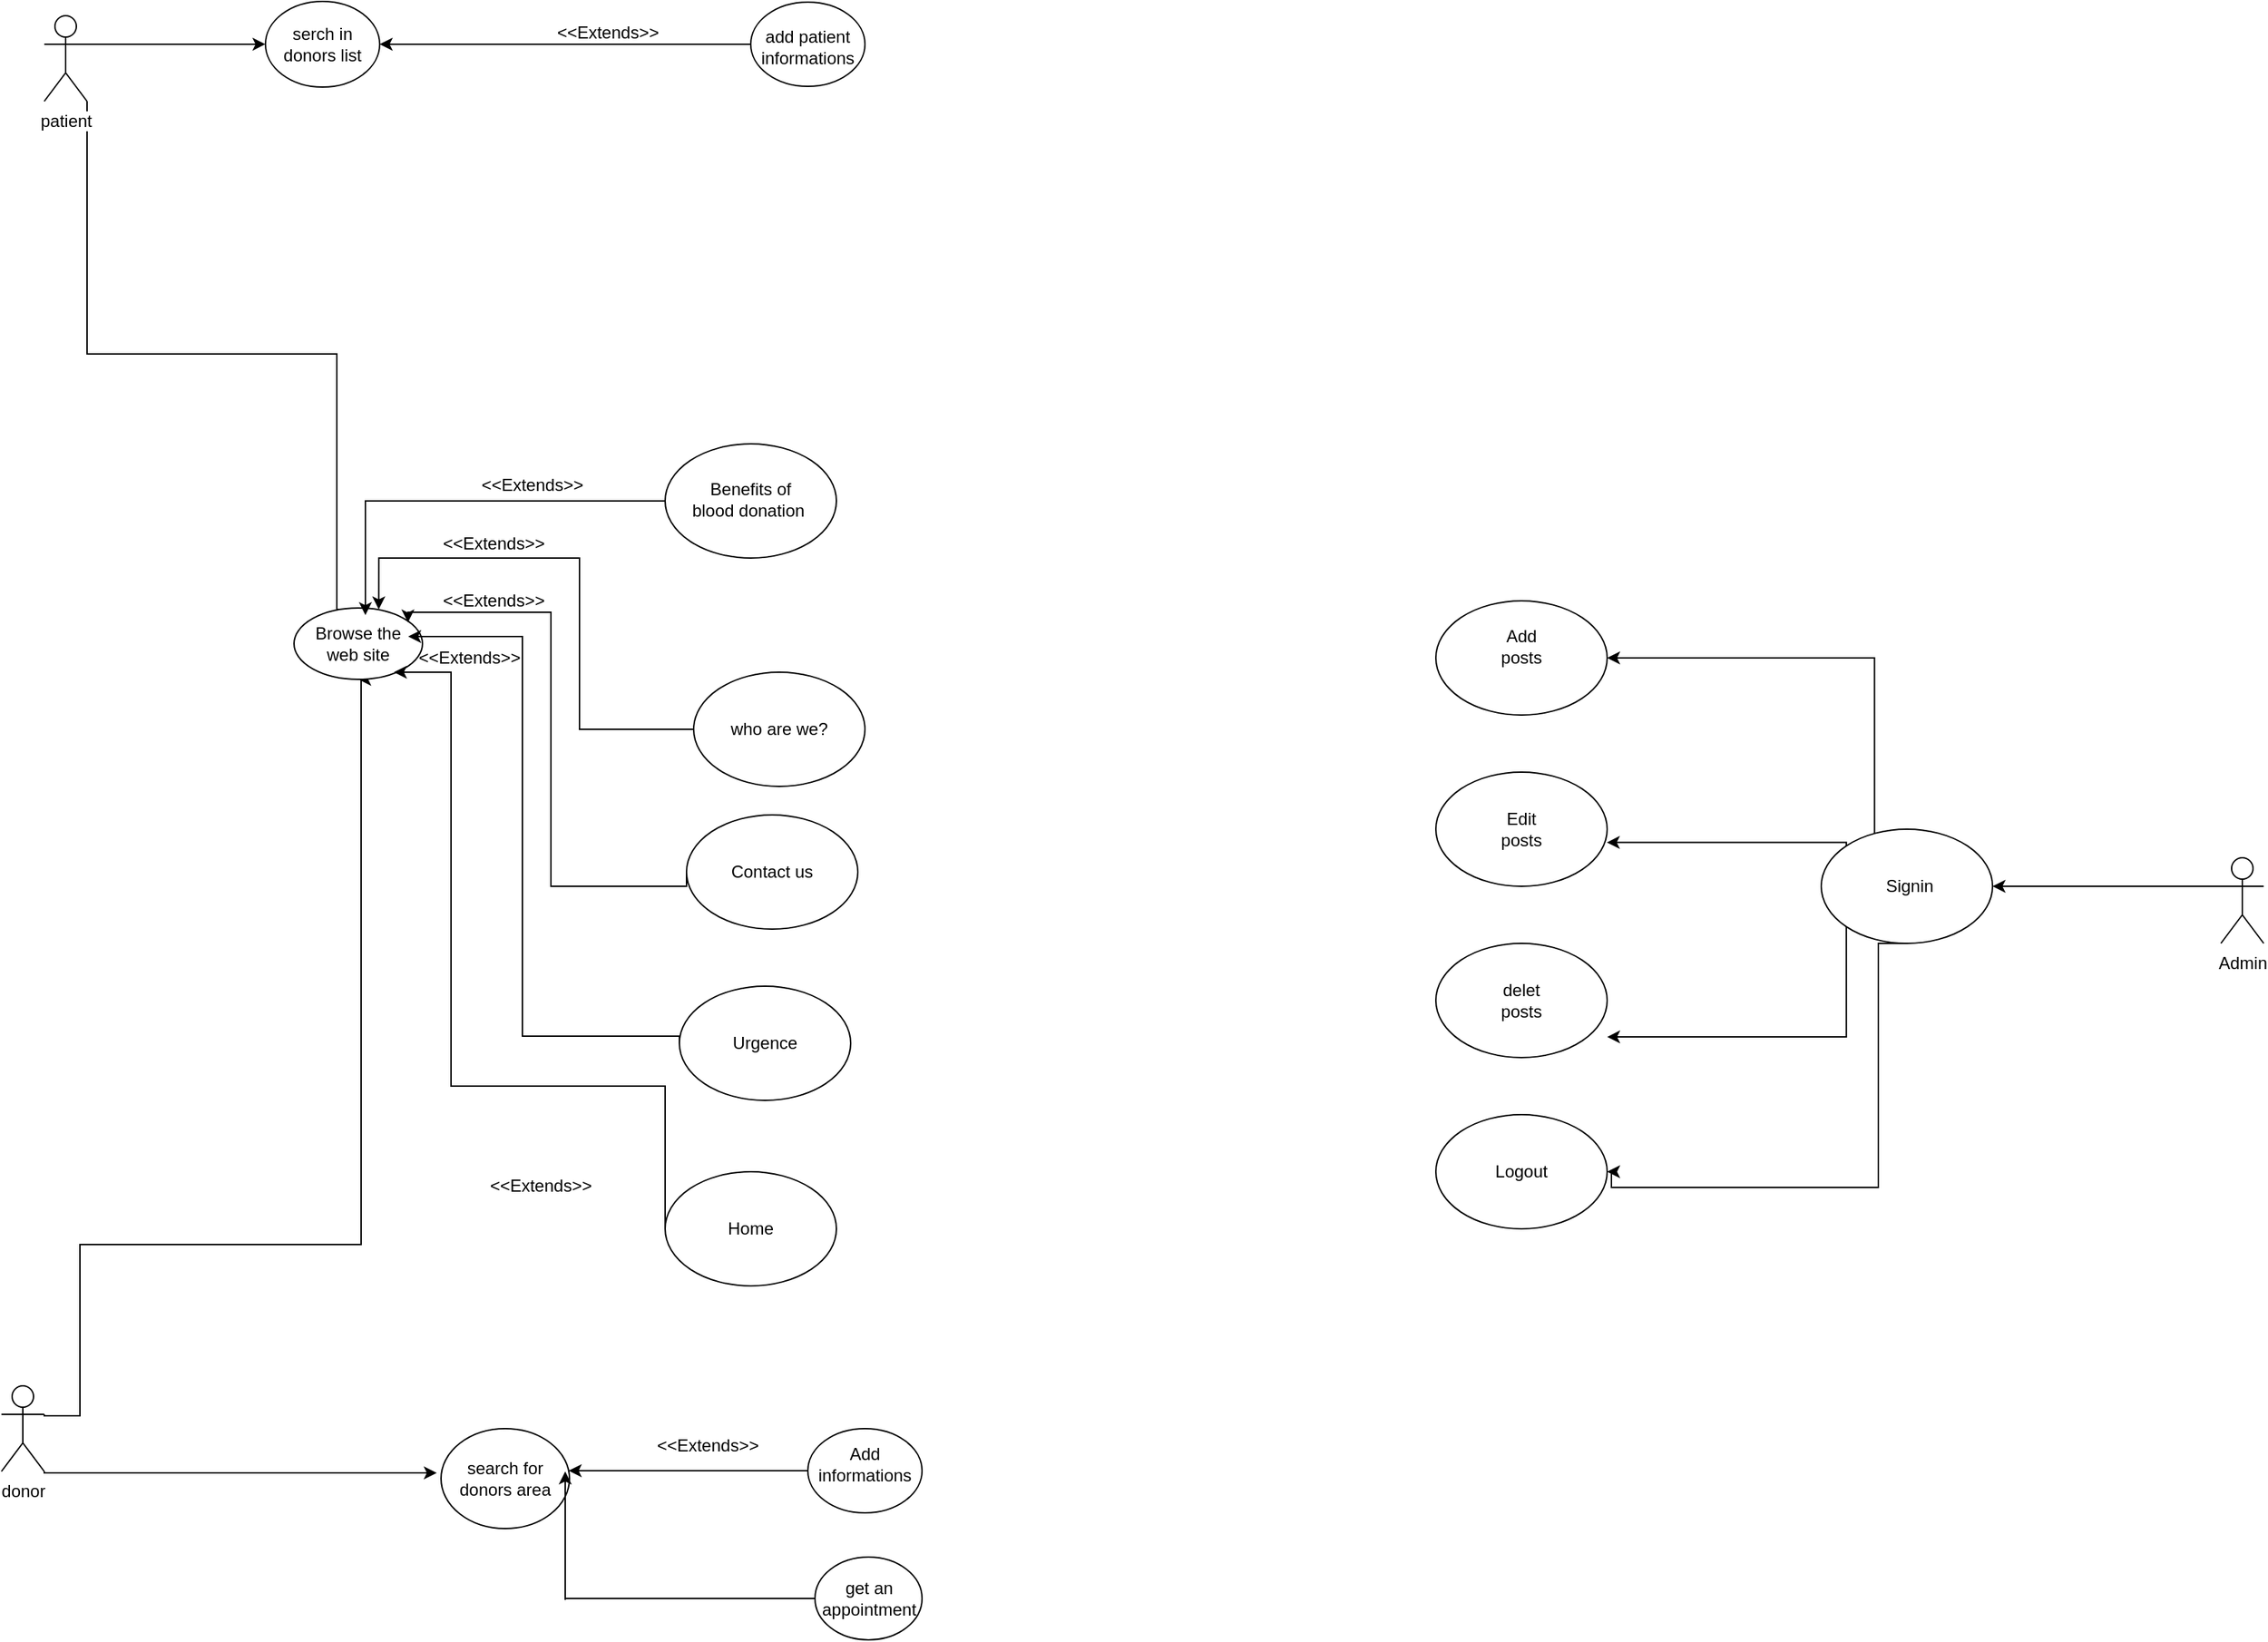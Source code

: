 <mxfile version="12.2.4" pages="1"><diagram id="mT6ADCBKl6qYSQt41E24" name="Page-1"><mxGraphModel dx="786" dy="1759" grid="1" gridSize="10" guides="1" tooltips="1" connect="1" arrows="1" fold="1" page="1" pageScale="1" pageWidth="827" pageHeight="1169" math="0" shadow="0"><root><mxCell id="0"/><mxCell id="1" parent="0"/><mxCell id="40" style="edgeStyle=orthogonalEdgeStyle;rounded=0;orthogonalLoop=1;jettySize=auto;html=1;exitX=0;exitY=0.333;exitDx=0;exitDy=0;exitPerimeter=0;entryX=1;entryY=0.5;entryDx=0;entryDy=0;" parent="1" source="2" target="41" edge="1"><mxGeometry relative="1" as="geometry"><mxPoint x="1440" y="311.333" as="targetPoint"/></mxGeometry></mxCell><mxCell id="2" value="Admin" style="shape=umlActor;verticalLabelPosition=bottom;labelBackgroundColor=#ffffff;verticalAlign=top;html=1;outlineConnect=0;" parent="1" vertex="1"><mxGeometry x="1600" y="490" width="30" height="60" as="geometry"/></mxCell><mxCell id="10" style="edgeStyle=orthogonalEdgeStyle;rounded=0;orthogonalLoop=1;jettySize=auto;html=1;exitX=1;exitY=0.333;exitDx=0;exitDy=0;exitPerimeter=0;entryX=0.5;entryY=1;entryDx=0;entryDy=0;" parent="1" source="3" target="7" edge="1"><mxGeometry relative="1" as="geometry"><Array as="points"><mxPoint x="100" y="881"/><mxPoint x="100" y="761"/><mxPoint x="297" y="761"/></Array></mxGeometry></mxCell><mxCell id="34" style="edgeStyle=orthogonalEdgeStyle;rounded=0;orthogonalLoop=1;jettySize=auto;html=1;exitX=1;exitY=1;exitDx=0;exitDy=0;exitPerimeter=0;" parent="1" source="3" edge="1"><mxGeometry relative="1" as="geometry"><mxPoint x="350" y="921" as="targetPoint"/><Array as="points"><mxPoint x="260" y="921"/><mxPoint x="260" y="921"/></Array></mxGeometry></mxCell><mxCell id="3" value="donor" style="shape=umlActor;verticalLabelPosition=bottom;labelBackgroundColor=#ffffff;verticalAlign=top;html=1;outlineConnect=0;" parent="1" vertex="1"><mxGeometry x="45" y="860" width="30" height="60" as="geometry"/></mxCell><mxCell id="11" style="edgeStyle=orthogonalEdgeStyle;rounded=0;orthogonalLoop=1;jettySize=auto;html=1;exitX=1;exitY=1;exitDx=0;exitDy=0;exitPerimeter=0;entryX=0.5;entryY=0;entryDx=0;entryDy=0;" parent="1" source="4" target="7" edge="1"><mxGeometry relative="1" as="geometry"><Array as="points"><mxPoint x="105" y="137"/><mxPoint x="280" y="137"/><mxPoint x="280" y="316"/></Array></mxGeometry></mxCell><mxCell id="28" style="edgeStyle=orthogonalEdgeStyle;rounded=0;orthogonalLoop=1;jettySize=auto;html=1;exitX=1;exitY=0.333;exitDx=0;exitDy=0;exitPerimeter=0;" parent="1" source="4" target="29" edge="1"><mxGeometry relative="1" as="geometry"><mxPoint x="240" y="40" as="targetPoint"/></mxGeometry></mxCell><mxCell id="4" value="patient" style="shape=umlActor;verticalLabelPosition=bottom;labelBackgroundColor=#ffffff;verticalAlign=top;html=1;outlineConnect=0;" parent="1" vertex="1"><mxGeometry x="75" y="-100" width="30" height="60" as="geometry"/></mxCell><mxCell id="7" value="" style="ellipse;whiteSpace=wrap;html=1;" parent="1" vertex="1"><mxGeometry x="250" y="315" width="90" height="50" as="geometry"/></mxCell><mxCell id="12" value="Browse the web site" style="text;html=1;strokeColor=none;fillColor=none;align=center;verticalAlign=middle;whiteSpace=wrap;rounded=0;" parent="1" vertex="1"><mxGeometry x="260" y="330" width="70" height="20" as="geometry"/></mxCell><mxCell id="26" style="edgeStyle=orthogonalEdgeStyle;rounded=0;orthogonalLoop=1;jettySize=auto;html=1;exitX=0;exitY=0.5;exitDx=0;exitDy=0;entryX=0.705;entryY=-0.7;entryDx=0;entryDy=0;entryPerimeter=0;" parent="1" source="16" target="12" edge="1"><mxGeometry relative="1" as="geometry"><Array as="points"><mxPoint x="450" y="280"/><mxPoint x="310" y="280"/></Array></mxGeometry></mxCell><mxCell id="16" value="" style="ellipse;whiteSpace=wrap;html=1;" parent="1" vertex="1"><mxGeometry x="530" y="360" width="120" height="80" as="geometry"/></mxCell><mxCell id="27" style="edgeStyle=orthogonalEdgeStyle;rounded=0;orthogonalLoop=1;jettySize=auto;html=1;exitX=0;exitY=0.5;exitDx=0;exitDy=0;" parent="1" source="17" edge="1"><mxGeometry relative="1" as="geometry"><mxPoint x="300" y="320" as="targetPoint"/><Array as="points"><mxPoint x="300" y="240"/><mxPoint x="300" y="320"/></Array></mxGeometry></mxCell><mxCell id="17" value="" style="ellipse;whiteSpace=wrap;html=1;" parent="1" vertex="1"><mxGeometry x="510" y="200" width="120" height="80" as="geometry"/></mxCell><mxCell id="25" style="edgeStyle=orthogonalEdgeStyle;rounded=0;orthogonalLoop=1;jettySize=auto;html=1;exitX=0;exitY=0.5;exitDx=0;exitDy=0;entryX=0.887;entryY=0.203;entryDx=0;entryDy=0;entryPerimeter=0;" parent="1" source="18" target="7" edge="1"><mxGeometry relative="1" as="geometry"><Array as="points"><mxPoint x="525" y="510"/><mxPoint x="430" y="510"/><mxPoint x="430" y="318"/><mxPoint x="330" y="318"/></Array></mxGeometry></mxCell><mxCell id="18" value="&lt;span style=&quot;color: rgba(0 , 0 , 0 , 0) ; font-family: monospace ; font-size: 0px&quot;&gt;%3CmxGraphModel%3E%3Croot%3E%3CmxCell%20id%3D%220%22%2F%3E%3CmxCell%20id%3D%221%22%20parent%3D%220%22%2F%3E%3CmxCell%20id%3D%222%22%20value%3D%22%22%20style%3D%22ellipse%3BwhiteSpace%3Dwrap%3Bhtml%3D1%3B%22%20vertex%3D%221%22%20parent%3D%221%22%3E%3CmxGeometry%20x%3D%22400%22%20y%3D%22190%22%20width%3D%22120%22%20height%3D%2280%22%20as%3D%22geometry%22%2F%3E%3C%2FmxCell%3E%3C%2Froot%3E%3C%2FmxGraphModel%3E&lt;/span&gt;&lt;span style=&quot;color: rgba(0 , 0 , 0 , 0) ; font-family: monospace ; font-size: 0px ; white-space: nowrap&quot;&gt;%3CmxGraphModel%3E%3Croot%3E%3CmxCell%20id%3D%220%22%2F%3E%3CmxCell%20id%3D%221%22%20parent%3D%220%22%2F%3E%3CmxCell%20id%3D%222%22%20value%3D%22%22%20style%3D%22ellipse%3BwhiteSpace%3Dwrap%3Bhtml%3D1%3B%22%20vertex%3D%221%22%20parent%3D%221%22%3E%3CmxGeometry%20x%3D%22400%22%20y%3D%22190%22%20width%3D%22120%22%20height%3D%2280%22%20as%3D%22geometry%22%2F%3E%3C%2FmxCell%3E%3C%2Froot%3E%3C%2FmxGraphModel%3E&lt;/span&gt;" style="ellipse;whiteSpace=wrap;html=1;" parent="1" vertex="1"><mxGeometry x="525" y="460" width="120" height="80" as="geometry"/></mxCell><mxCell id="24" style="edgeStyle=orthogonalEdgeStyle;rounded=0;orthogonalLoop=1;jettySize=auto;html=1;exitX=0;exitY=0.5;exitDx=0;exitDy=0;entryX=1;entryY=0.25;entryDx=0;entryDy=0;" parent="1" source="19" target="12" edge="1"><mxGeometry relative="1" as="geometry"><Array as="points"><mxPoint x="410" y="615"/><mxPoint x="410" y="335"/></Array></mxGeometry></mxCell><mxCell id="19" value="" style="ellipse;whiteSpace=wrap;html=1;" parent="1" vertex="1"><mxGeometry x="520" y="580" width="120" height="80" as="geometry"/></mxCell><mxCell id="23" style="edgeStyle=orthogonalEdgeStyle;rounded=0;orthogonalLoop=1;jettySize=auto;html=1;exitX=0;exitY=0.5;exitDx=0;exitDy=0;" parent="1" source="20" edge="1"><mxGeometry relative="1" as="geometry"><mxPoint x="320" y="360" as="targetPoint"/><Array as="points"><mxPoint x="510" y="650"/><mxPoint x="360" y="650"/><mxPoint x="360" y="360"/></Array></mxGeometry></mxCell><mxCell id="20" value="" style="ellipse;whiteSpace=wrap;html=1;" parent="1" vertex="1"><mxGeometry x="510" y="710" width="120" height="80" as="geometry"/></mxCell><mxCell id="29" value="" style="ellipse;whiteSpace=wrap;html=1;direction=south;" parent="1" vertex="1"><mxGeometry x="230" y="-110" width="80" height="60" as="geometry"/></mxCell><mxCell id="33" style="edgeStyle=orthogonalEdgeStyle;rounded=0;orthogonalLoop=1;jettySize=auto;html=1;exitX=0;exitY=0.5;exitDx=0;exitDy=0;entryX=0.5;entryY=0;entryDx=0;entryDy=0;" parent="1" source="31" target="29" edge="1"><mxGeometry relative="1" as="geometry"/></mxCell><mxCell id="31" value="" style="ellipse;whiteSpace=wrap;html=1;" parent="1" vertex="1"><mxGeometry x="570" y="-109.5" width="80" height="59" as="geometry"/></mxCell><mxCell id="35" value="" style="ellipse;whiteSpace=wrap;html=1;" parent="1" vertex="1"><mxGeometry x="353" y="890" width="90" height="70" as="geometry"/></mxCell><mxCell id="37" style="edgeStyle=orthogonalEdgeStyle;rounded=0;orthogonalLoop=1;jettySize=auto;html=1;exitX=0;exitY=0.5;exitDx=0;exitDy=0;" parent="1" source="36" target="35" edge="1"><mxGeometry relative="1" as="geometry"><mxPoint x="470" y="919" as="targetPoint"/><Array as="points"><mxPoint x="470" y="919"/><mxPoint x="470" y="919"/></Array></mxGeometry></mxCell><mxCell id="36" value="" style="ellipse;whiteSpace=wrap;html=1;" parent="1" vertex="1"><mxGeometry x="610" y="890" width="80" height="59" as="geometry"/></mxCell><mxCell id="50" style="edgeStyle=orthogonalEdgeStyle;rounded=0;orthogonalLoop=1;jettySize=auto;html=1;exitX=0.311;exitY=0.063;exitDx=0;exitDy=0;entryX=1;entryY=0.5;entryDx=0;entryDy=0;exitPerimeter=0;" parent="1" source="41" target="44" edge="1"><mxGeometry relative="1" as="geometry"><Array as="points"><mxPoint x="1357" y="350"/></Array></mxGeometry></mxCell><mxCell id="51" style="edgeStyle=orthogonalEdgeStyle;rounded=0;orthogonalLoop=1;jettySize=auto;html=1;exitX=0;exitY=0;exitDx=0;exitDy=0;entryX=0.998;entryY=0.616;entryDx=0;entryDy=0;entryPerimeter=0;" parent="1" source="41" target="45" edge="1"><mxGeometry relative="1" as="geometry"><Array as="points"><mxPoint x="1338" y="480"/></Array></mxGeometry></mxCell><mxCell id="52" style="edgeStyle=orthogonalEdgeStyle;rounded=0;orthogonalLoop=1;jettySize=auto;html=1;exitX=0;exitY=1;exitDx=0;exitDy=0;entryX=1;entryY=0.819;entryDx=0;entryDy=0;entryPerimeter=0;" parent="1" source="41" target="46" edge="1"><mxGeometry relative="1" as="geometry"><Array as="points"><mxPoint x="1338" y="616"/></Array></mxGeometry></mxCell><mxCell id="53" style="edgeStyle=orthogonalEdgeStyle;rounded=0;orthogonalLoop=1;jettySize=auto;html=1;exitX=0.5;exitY=1;exitDx=0;exitDy=0;entryX=1;entryY=0.5;entryDx=0;entryDy=0;" parent="1" source="41" target="47" edge="1"><mxGeometry relative="1" as="geometry"><Array as="points"><mxPoint x="1360" y="550"/><mxPoint x="1360" y="721"/><mxPoint x="1173" y="721"/><mxPoint x="1173" y="710"/></Array></mxGeometry></mxCell><mxCell id="41" value="" style="ellipse;whiteSpace=wrap;html=1;" parent="1" vertex="1"><mxGeometry x="1320" y="470" width="120" height="80" as="geometry"/></mxCell><mxCell id="44" value="" style="ellipse;whiteSpace=wrap;html=1;" parent="1" vertex="1"><mxGeometry x="1050" y="310" width="120" height="80" as="geometry"/></mxCell><mxCell id="45" value="" style="ellipse;whiteSpace=wrap;html=1;" parent="1" vertex="1"><mxGeometry x="1050" y="430" width="120" height="80" as="geometry"/></mxCell><mxCell id="46" value="" style="ellipse;whiteSpace=wrap;html=1;" parent="1" vertex="1"><mxGeometry x="1050" y="550" width="120" height="80" as="geometry"/></mxCell><mxCell id="47" value="" style="ellipse;whiteSpace=wrap;html=1;" parent="1" vertex="1"><mxGeometry x="1050" y="670" width="120" height="80" as="geometry"/></mxCell><mxCell id="55" value="serch in donors list" style="text;html=1;strokeColor=none;fillColor=none;align=center;verticalAlign=middle;whiteSpace=wrap;rounded=0;" parent="1" vertex="1"><mxGeometry x="239" y="-90" width="62" height="20" as="geometry"/></mxCell><mxCell id="56" value="add patient informations" style="text;html=1;strokeColor=none;fillColor=none;align=center;verticalAlign=middle;whiteSpace=wrap;rounded=0;" parent="1" vertex="1"><mxGeometry x="570" y="-88.5" width="80" height="20" as="geometry"/></mxCell><mxCell id="57" value="Benefits of blood donation&amp;nbsp;" style="text;html=1;strokeColor=none;fillColor=none;align=center;verticalAlign=middle;whiteSpace=wrap;rounded=0;" parent="1" vertex="1"><mxGeometry x="525" y="229" width="90" height="20" as="geometry"/></mxCell><mxCell id="58" value="who are we?" style="text;html=1;strokeColor=none;fillColor=none;align=center;verticalAlign=middle;whiteSpace=wrap;rounded=0;" parent="1" vertex="1"><mxGeometry x="550" y="390" width="80" height="20" as="geometry"/></mxCell><mxCell id="59" value="Signin" style="text;html=1;strokeColor=none;fillColor=none;align=center;verticalAlign=middle;whiteSpace=wrap;rounded=0;" parent="1" vertex="1"><mxGeometry x="1362" y="495" width="40" height="30" as="geometry"/></mxCell><mxCell id="60" value="Urgence" style="text;html=1;strokeColor=none;fillColor=none;align=center;verticalAlign=middle;whiteSpace=wrap;rounded=0;" parent="1" vertex="1"><mxGeometry x="545" y="610" width="70" height="20" as="geometry"/></mxCell><mxCell id="61" value="Logout" style="text;html=1;strokeColor=none;fillColor=none;align=center;verticalAlign=middle;whiteSpace=wrap;rounded=0;" parent="1" vertex="1"><mxGeometry x="1090" y="700" width="40" height="20" as="geometry"/></mxCell><mxCell id="62" value="search for donors area" style="text;html=1;strokeColor=none;fillColor=none;align=center;verticalAlign=middle;whiteSpace=wrap;rounded=0;" parent="1" vertex="1"><mxGeometry x="362" y="915" width="72" height="20" as="geometry"/></mxCell><mxCell id="63" value="Add informations" style="text;html=1;strokeColor=none;fillColor=none;align=center;verticalAlign=middle;whiteSpace=wrap;rounded=0;" parent="1" vertex="1"><mxGeometry x="630" y="905" width="40" height="20" as="geometry"/></mxCell><mxCell id="64" value="Add posts" style="text;html=1;strokeColor=none;fillColor=none;align=center;verticalAlign=middle;whiteSpace=wrap;rounded=0;" parent="1" vertex="1"><mxGeometry x="1090" y="332" width="40" height="20" as="geometry"/></mxCell><mxCell id="66" value="Edit posts" style="text;html=1;strokeColor=none;fillColor=none;align=center;verticalAlign=middle;whiteSpace=wrap;rounded=0;" parent="1" vertex="1"><mxGeometry x="1090" y="460" width="40" height="20" as="geometry"/></mxCell><mxCell id="68" value="delet posts" style="text;html=1;strokeColor=none;fillColor=none;align=center;verticalAlign=middle;whiteSpace=wrap;rounded=0;" parent="1" vertex="1"><mxGeometry x="1090" y="580" width="40" height="20" as="geometry"/></mxCell><mxCell id="76" value="&amp;lt;&amp;lt;Extends&amp;gt;&amp;gt;" style="text;html=1;strokeColor=none;fillColor=none;align=center;verticalAlign=middle;whiteSpace=wrap;rounded=0;" parent="1" vertex="1"><mxGeometry x="450" y="-98.5" width="40" height="20" as="geometry"/></mxCell><mxCell id="77" value="&amp;lt;&amp;lt;Extends&amp;gt;&amp;gt;" style="text;html=1;strokeColor=none;fillColor=none;align=center;verticalAlign=middle;whiteSpace=wrap;rounded=0;" parent="1" vertex="1"><mxGeometry x="397" y="219" width="40" height="20" as="geometry"/></mxCell><mxCell id="78" value="&amp;lt;&amp;lt;Extends&amp;gt;&amp;gt;" style="text;html=1;strokeColor=none;fillColor=none;align=center;verticalAlign=middle;whiteSpace=wrap;rounded=0;" parent="1" vertex="1"><mxGeometry x="370" y="260" width="40" height="20" as="geometry"/></mxCell><mxCell id="80" value="&amp;lt;&amp;lt;Extends&amp;gt;&amp;gt;" style="text;html=1;strokeColor=none;fillColor=none;align=center;verticalAlign=middle;whiteSpace=wrap;rounded=0;" parent="1" vertex="1"><mxGeometry x="370" y="300" width="40" height="20" as="geometry"/></mxCell><mxCell id="83" value="&amp;lt;&amp;lt;Extends&amp;gt;&amp;gt;" style="text;html=1;strokeColor=none;fillColor=none;align=center;verticalAlign=middle;whiteSpace=wrap;rounded=0;" parent="1" vertex="1"><mxGeometry x="353" y="340" width="40" height="20" as="geometry"/></mxCell><mxCell id="84" value="&amp;lt;&amp;lt;Extends&amp;gt;&amp;gt;" style="text;html=1;strokeColor=none;fillColor=none;align=center;verticalAlign=middle;whiteSpace=wrap;rounded=0;" parent="1" vertex="1"><mxGeometry x="403" y="710" width="40" height="20" as="geometry"/></mxCell><mxCell id="94" value="Contact us" style="text;html=1;strokeColor=none;fillColor=none;align=center;verticalAlign=middle;whiteSpace=wrap;rounded=0;" vertex="1" parent="1"><mxGeometry x="550" y="490" width="70" height="20" as="geometry"/></mxCell><mxCell id="96" value="Home" style="text;html=1;strokeColor=none;fillColor=none;align=center;verticalAlign=middle;whiteSpace=wrap;rounded=0;" vertex="1" parent="1"><mxGeometry x="535" y="740" width="70" height="20" as="geometry"/></mxCell><mxCell id="98" value="" style="ellipse;whiteSpace=wrap;html=1;" vertex="1" parent="1"><mxGeometry x="615" y="980" width="75" height="58" as="geometry"/></mxCell><mxCell id="99" value="get an appointment" style="text;html=1;strokeColor=none;fillColor=none;align=center;verticalAlign=middle;whiteSpace=wrap;rounded=0;" vertex="1" parent="1"><mxGeometry x="632.5" y="999" width="40" height="20" as="geometry"/></mxCell><mxCell id="101" style="edgeStyle=orthogonalEdgeStyle;rounded=0;orthogonalLoop=1;jettySize=auto;html=1;exitX=0;exitY=0.5;exitDx=0;exitDy=0;" edge="1" parent="1" source="98"><mxGeometry relative="1" as="geometry"><mxPoint x="440" y="920" as="targetPoint"/><Array as="points"><mxPoint x="440" y="1010"/><mxPoint x="440" y="930"/></Array><mxPoint x="619.714" y="929.571" as="sourcePoint"/></mxGeometry></mxCell><mxCell id="102" value="&amp;lt;&amp;lt;Extends&amp;gt;&amp;gt;" style="text;html=1;strokeColor=none;fillColor=none;align=center;verticalAlign=middle;whiteSpace=wrap;rounded=0;" vertex="1" parent="1"><mxGeometry x="520" y="892" width="40" height="20" as="geometry"/></mxCell></root></mxGraphModel></diagram></mxfile>